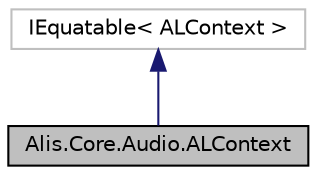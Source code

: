 digraph "Alis.Core.Audio.ALContext"
{
 // LATEX_PDF_SIZE
  edge [fontname="Helvetica",fontsize="10",labelfontname="Helvetica",labelfontsize="10"];
  node [fontname="Helvetica",fontsize="10",shape=record];
  Node1 [label="Alis.Core.Audio.ALContext",height=0.2,width=0.4,color="black", fillcolor="grey75", style="filled", fontcolor="black",tooltip="The al context"];
  Node2 -> Node1 [dir="back",color="midnightblue",fontsize="10",style="solid",fontname="Helvetica"];
  Node2 [label="IEquatable\< ALContext \>",height=0.2,width=0.4,color="grey75", fillcolor="white", style="filled",tooltip=" "];
}
